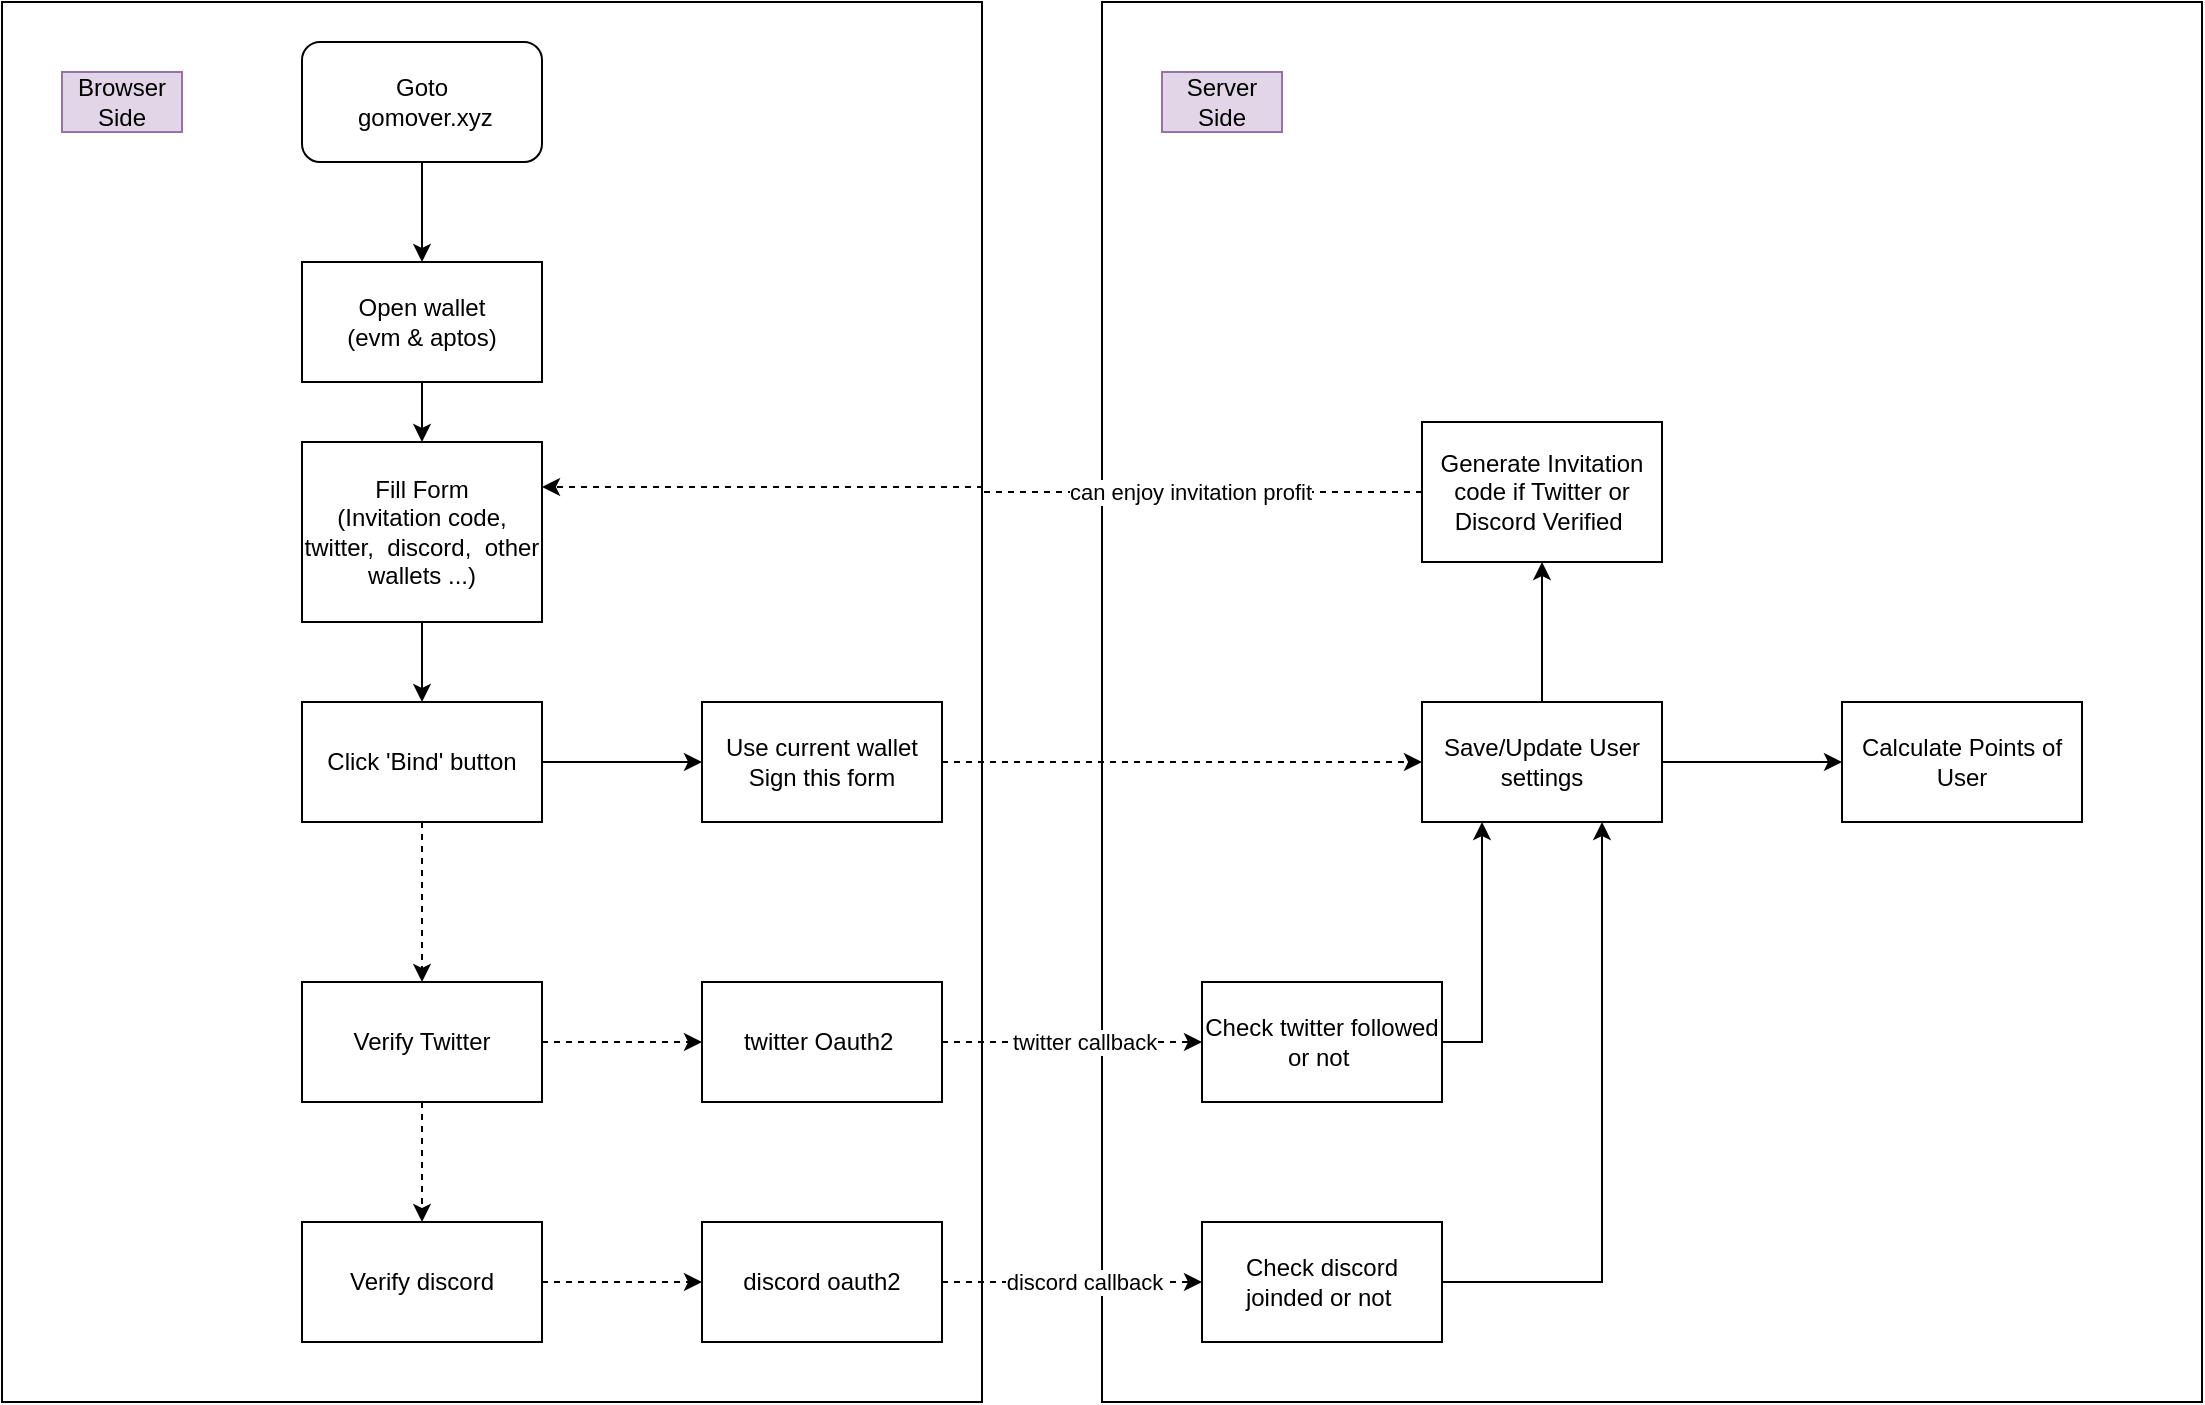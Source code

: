 <mxfile version="20.3.0" type="device"><diagram id="YeP3V_69AtyZezCmg9U_" name="第 1 页"><mxGraphModel dx="1377" dy="762" grid="1" gridSize="10" guides="1" tooltips="1" connect="1" arrows="1" fold="1" page="1" pageScale="1" pageWidth="1654" pageHeight="2336" math="0" shadow="0"><root><mxCell id="0"/><mxCell id="1" parent="0"/><mxCell id="_4NgzhXmFSBqXd200Kto-13" value="" style="rounded=0;whiteSpace=wrap;html=1;" vertex="1" parent="1"><mxGeometry x="960" y="30" width="550" height="700" as="geometry"/></mxCell><mxCell id="_4NgzhXmFSBqXd200Kto-12" value="" style="rounded=0;whiteSpace=wrap;html=1;" vertex="1" parent="1"><mxGeometry x="410" y="30" width="490" height="700" as="geometry"/></mxCell><mxCell id="_4NgzhXmFSBqXd200Kto-5" style="edgeStyle=orthogonalEdgeStyle;rounded=0;orthogonalLoop=1;jettySize=auto;html=1;entryX=0.5;entryY=0;entryDx=0;entryDy=0;" edge="1" parent="1" source="_4NgzhXmFSBqXd200Kto-1" target="_4NgzhXmFSBqXd200Kto-2"><mxGeometry relative="1" as="geometry"/></mxCell><mxCell id="_4NgzhXmFSBqXd200Kto-1" value="Goto&lt;br&gt;&amp;nbsp;gomover.xyz" style="rounded=1;whiteSpace=wrap;html=1;" vertex="1" parent="1"><mxGeometry x="560" y="50" width="120" height="60" as="geometry"/></mxCell><mxCell id="_4NgzhXmFSBqXd200Kto-4" value="" style="edgeStyle=orthogonalEdgeStyle;rounded=0;orthogonalLoop=1;jettySize=auto;html=1;" edge="1" parent="1" source="_4NgzhXmFSBqXd200Kto-2" target="_4NgzhXmFSBqXd200Kto-3"><mxGeometry relative="1" as="geometry"/></mxCell><mxCell id="_4NgzhXmFSBqXd200Kto-2" value="Open wallet&lt;br&gt;(evm &amp;amp; aptos)" style="whiteSpace=wrap;html=1;" vertex="1" parent="1"><mxGeometry x="560" y="160" width="120" height="60" as="geometry"/></mxCell><mxCell id="_4NgzhXmFSBqXd200Kto-7" value="" style="edgeStyle=orthogonalEdgeStyle;rounded=0;orthogonalLoop=1;jettySize=auto;html=1;" edge="1" parent="1" source="_4NgzhXmFSBqXd200Kto-3" target="_4NgzhXmFSBqXd200Kto-6"><mxGeometry relative="1" as="geometry"/></mxCell><mxCell id="_4NgzhXmFSBqXd200Kto-3" value="Fill Form&lt;br&gt;(Invitation code, twitter,&amp;nbsp; discord,&amp;nbsp; other wallets ...)" style="whiteSpace=wrap;html=1;" vertex="1" parent="1"><mxGeometry x="560" y="250" width="120" height="90" as="geometry"/></mxCell><mxCell id="_4NgzhXmFSBqXd200Kto-9" value="" style="edgeStyle=orthogonalEdgeStyle;rounded=0;orthogonalLoop=1;jettySize=auto;html=1;" edge="1" parent="1" source="_4NgzhXmFSBqXd200Kto-6" target="_4NgzhXmFSBqXd200Kto-8"><mxGeometry relative="1" as="geometry"/></mxCell><mxCell id="_4NgzhXmFSBqXd200Kto-15" value="" style="edgeStyle=orthogonalEdgeStyle;rounded=0;orthogonalLoop=1;jettySize=auto;html=1;dashed=1;" edge="1" parent="1" source="_4NgzhXmFSBqXd200Kto-6" target="_4NgzhXmFSBqXd200Kto-14"><mxGeometry relative="1" as="geometry"/></mxCell><mxCell id="_4NgzhXmFSBqXd200Kto-6" value="Click 'Bind' button" style="whiteSpace=wrap;html=1;" vertex="1" parent="1"><mxGeometry x="560" y="380" width="120" height="60" as="geometry"/></mxCell><mxCell id="_4NgzhXmFSBqXd200Kto-23" style="edgeStyle=orthogonalEdgeStyle;rounded=0;orthogonalLoop=1;jettySize=auto;html=1;dashed=1;" edge="1" parent="1" source="_4NgzhXmFSBqXd200Kto-8" target="_4NgzhXmFSBqXd200Kto-22"><mxGeometry relative="1" as="geometry"/></mxCell><mxCell id="_4NgzhXmFSBqXd200Kto-8" value="Use current wallet Sign this form" style="whiteSpace=wrap;html=1;" vertex="1" parent="1"><mxGeometry x="760" y="380" width="120" height="60" as="geometry"/></mxCell><mxCell id="_4NgzhXmFSBqXd200Kto-11" value="Browser&lt;br&gt;Side" style="text;html=1;strokeColor=#9673a6;fillColor=#e1d5e7;align=center;verticalAlign=middle;whiteSpace=wrap;rounded=0;" vertex="1" parent="1"><mxGeometry x="440" y="65" width="60" height="30" as="geometry"/></mxCell><mxCell id="_4NgzhXmFSBqXd200Kto-17" value="" style="edgeStyle=orthogonalEdgeStyle;rounded=0;orthogonalLoop=1;jettySize=auto;html=1;dashed=1;" edge="1" parent="1" source="_4NgzhXmFSBqXd200Kto-14" target="_4NgzhXmFSBqXd200Kto-16"><mxGeometry relative="1" as="geometry"/></mxCell><mxCell id="_4NgzhXmFSBqXd200Kto-19" value="" style="edgeStyle=orthogonalEdgeStyle;rounded=0;orthogonalLoop=1;jettySize=auto;html=1;dashed=1;" edge="1" parent="1" source="_4NgzhXmFSBqXd200Kto-14" target="_4NgzhXmFSBqXd200Kto-18"><mxGeometry relative="1" as="geometry"/></mxCell><mxCell id="_4NgzhXmFSBqXd200Kto-14" value="Verify Twitter" style="whiteSpace=wrap;html=1;" vertex="1" parent="1"><mxGeometry x="560" y="520" width="120" height="60" as="geometry"/></mxCell><mxCell id="_4NgzhXmFSBqXd200Kto-25" style="edgeStyle=orthogonalEdgeStyle;rounded=0;orthogonalLoop=1;jettySize=auto;html=1;dashed=1;" edge="1" parent="1" source="_4NgzhXmFSBqXd200Kto-16" target="_4NgzhXmFSBqXd200Kto-33"><mxGeometry relative="1" as="geometry"/></mxCell><mxCell id="_4NgzhXmFSBqXd200Kto-26" value="twitter callback" style="edgeLabel;html=1;align=center;verticalAlign=middle;resizable=0;points=[];" vertex="1" connectable="0" parent="_4NgzhXmFSBqXd200Kto-25"><mxGeometry x="-0.379" y="-1" relative="1" as="geometry"><mxPoint x="30" y="-1" as="offset"/></mxGeometry></mxCell><mxCell id="_4NgzhXmFSBqXd200Kto-16" value="twitter Oauth2&amp;nbsp;" style="whiteSpace=wrap;html=1;" vertex="1" parent="1"><mxGeometry x="760" y="520" width="120" height="60" as="geometry"/></mxCell><mxCell id="_4NgzhXmFSBqXd200Kto-21" value="" style="edgeStyle=orthogonalEdgeStyle;rounded=0;orthogonalLoop=1;jettySize=auto;html=1;dashed=1;" edge="1" parent="1" source="_4NgzhXmFSBqXd200Kto-18" target="_4NgzhXmFSBqXd200Kto-20"><mxGeometry relative="1" as="geometry"/></mxCell><mxCell id="_4NgzhXmFSBqXd200Kto-18" value="Verify discord" style="whiteSpace=wrap;html=1;" vertex="1" parent="1"><mxGeometry x="560" y="640" width="120" height="60" as="geometry"/></mxCell><mxCell id="_4NgzhXmFSBqXd200Kto-27" style="edgeStyle=orthogonalEdgeStyle;rounded=0;orthogonalLoop=1;jettySize=auto;html=1;entryX=0;entryY=0.5;entryDx=0;entryDy=0;dashed=1;" edge="1" parent="1" source="_4NgzhXmFSBqXd200Kto-20" target="_4NgzhXmFSBqXd200Kto-35"><mxGeometry relative="1" as="geometry"/></mxCell><mxCell id="_4NgzhXmFSBqXd200Kto-28" value="discord callback" style="edgeLabel;html=1;align=center;verticalAlign=middle;resizable=0;points=[];" vertex="1" connectable="0" parent="_4NgzhXmFSBqXd200Kto-27"><mxGeometry x="-0.518" y="-3" relative="1" as="geometry"><mxPoint x="39" y="-3" as="offset"/></mxGeometry></mxCell><mxCell id="_4NgzhXmFSBqXd200Kto-20" value="discord oauth2" style="whiteSpace=wrap;html=1;" vertex="1" parent="1"><mxGeometry x="760" y="640" width="120" height="60" as="geometry"/></mxCell><mxCell id="_4NgzhXmFSBqXd200Kto-32" value="" style="edgeStyle=orthogonalEdgeStyle;rounded=0;orthogonalLoop=1;jettySize=auto;html=1;" edge="1" parent="1" source="_4NgzhXmFSBqXd200Kto-22" target="_4NgzhXmFSBqXd200Kto-31"><mxGeometry relative="1" as="geometry"/></mxCell><mxCell id="_4NgzhXmFSBqXd200Kto-39" value="" style="edgeStyle=orthogonalEdgeStyle;rounded=0;orthogonalLoop=1;jettySize=auto;html=1;" edge="1" parent="1" source="_4NgzhXmFSBqXd200Kto-22" target="_4NgzhXmFSBqXd200Kto-38"><mxGeometry relative="1" as="geometry"/></mxCell><mxCell id="_4NgzhXmFSBqXd200Kto-22" value="Save/Update User settings" style="rounded=0;whiteSpace=wrap;html=1;" vertex="1" parent="1"><mxGeometry x="1120" y="380" width="120" height="60" as="geometry"/></mxCell><mxCell id="_4NgzhXmFSBqXd200Kto-29" value="Server Side" style="text;html=1;strokeColor=#9673a6;fillColor=#e1d5e7;align=center;verticalAlign=middle;whiteSpace=wrap;rounded=0;" vertex="1" parent="1"><mxGeometry x="990" y="65" width="60" height="30" as="geometry"/></mxCell><mxCell id="_4NgzhXmFSBqXd200Kto-31" value="Calculate Points of User" style="whiteSpace=wrap;html=1;rounded=0;" vertex="1" parent="1"><mxGeometry x="1330" y="380" width="120" height="60" as="geometry"/></mxCell><mxCell id="_4NgzhXmFSBqXd200Kto-34" style="edgeStyle=orthogonalEdgeStyle;rounded=0;orthogonalLoop=1;jettySize=auto;html=1;exitX=1;exitY=0.5;exitDx=0;exitDy=0;entryX=0.25;entryY=1;entryDx=0;entryDy=0;" edge="1" parent="1" source="_4NgzhXmFSBqXd200Kto-33" target="_4NgzhXmFSBqXd200Kto-22"><mxGeometry relative="1" as="geometry"/></mxCell><mxCell id="_4NgzhXmFSBqXd200Kto-33" value="Check twitter followed or not&amp;nbsp;" style="rounded=0;whiteSpace=wrap;html=1;" vertex="1" parent="1"><mxGeometry x="1010" y="520" width="120" height="60" as="geometry"/></mxCell><mxCell id="_4NgzhXmFSBqXd200Kto-36" style="edgeStyle=orthogonalEdgeStyle;rounded=0;orthogonalLoop=1;jettySize=auto;html=1;entryX=0.75;entryY=1;entryDx=0;entryDy=0;exitX=1;exitY=0.5;exitDx=0;exitDy=0;" edge="1" parent="1" source="_4NgzhXmFSBqXd200Kto-35" target="_4NgzhXmFSBqXd200Kto-22"><mxGeometry relative="1" as="geometry"/></mxCell><mxCell id="_4NgzhXmFSBqXd200Kto-35" value="Check discord joinded or not&amp;nbsp;" style="rounded=0;whiteSpace=wrap;html=1;" vertex="1" parent="1"><mxGeometry x="1010" y="640" width="120" height="60" as="geometry"/></mxCell><mxCell id="_4NgzhXmFSBqXd200Kto-40" style="edgeStyle=orthogonalEdgeStyle;rounded=0;orthogonalLoop=1;jettySize=auto;html=1;entryX=1;entryY=0.25;entryDx=0;entryDy=0;dashed=1;" edge="1" parent="1" source="_4NgzhXmFSBqXd200Kto-38" target="_4NgzhXmFSBqXd200Kto-3"><mxGeometry relative="1" as="geometry"/></mxCell><mxCell id="_4NgzhXmFSBqXd200Kto-41" value="can enjoy invitation profit" style="edgeLabel;html=1;align=center;verticalAlign=middle;resizable=0;points=[];" vertex="1" connectable="0" parent="_4NgzhXmFSBqXd200Kto-40"><mxGeometry x="-0.476" relative="1" as="geometry"><mxPoint as="offset"/></mxGeometry></mxCell><mxCell id="_4NgzhXmFSBqXd200Kto-38" value="Generate Invitation code if Twitter or Discord Verified&amp;nbsp;" style="whiteSpace=wrap;html=1;rounded=0;" vertex="1" parent="1"><mxGeometry x="1120" y="240" width="120" height="70" as="geometry"/></mxCell></root></mxGraphModel></diagram></mxfile>